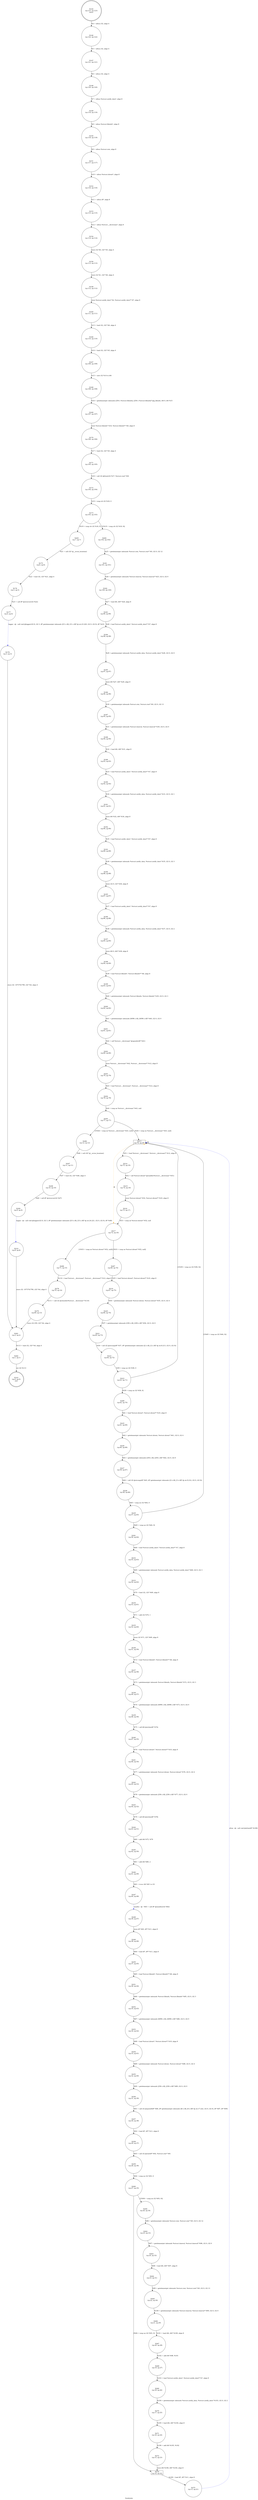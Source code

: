 digraph NotifyInfo {
label="NotifyInfo"
143 [label="N143\n(rp:0, ep:0)\nexit", shape="doublecircle"]
144 [label="N144\n(rp:123, ep:123)\nentry", shape="doublecircle"]
144 -> 146 [label="%4 = alloca i32, align 4"]
146 [label="N146\n(rp:122, ep:122)", shape="circle"]
146 -> 147 [label="%5 = alloca i32, align 4"]
147 [label="N147\n(rp:121, ep:121)", shape="circle"]
147 -> 148 [label="%6 = alloca i32, align 4"]
148 [label="N148\n(rp:120, ep:120)", shape="circle"]
148 -> 149 [label="%7 = alloca %struct.notify_data*, align 8"]
149 [label="N149\n(rp:119, ep:119)", shape="circle"]
149 -> 150 [label="%8 = alloca %struct.fileinfo*, align 8"]
150 [label="N150\n(rp:118, ep:118)", shape="circle"]
150 -> 151 [label="%9 = alloca %struct.stat, align 8"]
151 [label="N151\n(rp:117, ep:117)", shape="circle"]
151 -> 152 [label="%10 = alloca %struct.dirent*, align 8"]
152 [label="N152\n(rp:116, ep:116)", shape="circle"]
152 -> 153 [label="%11 = alloca i8*, align 8"]
153 [label="N153\n(rp:115, ep:115)", shape="circle"]
153 -> 154 [label="%12 = alloca %struct.__dirstream*, align 8"]
154 [label="N154\n(rp:114, ep:114)", shape="circle"]
154 -> 156 [label="store i32 %0, i32* %5, align 4"]
156 [label="N156\n(rp:113, ep:113)", shape="circle"]
156 -> 158 [label="store i32 %1, i32* %6, align 4"]
158 [label="N158\n(rp:112, ep:112)", shape="circle"]
158 -> 160 [label="store %struct.notify_data* %2, %struct.notify_data** %7, align 8"]
160 [label="N160\n(rp:111, ep:111)", shape="circle"]
160 -> 166 [label="%13 = load i32, i32* %6, align 4"]
166 [label="N166\n(rp:110, ep:110)", shape="circle"]
166 -> 167 [label="%14 = load i32, i32* %5, align 4"]
167 [label="N167\n(rp:109, ep:109)", shape="circle"]
167 -> 168 [label="%15 = zext i32 %14 to i64"]
168 [label="N168\n(rp:108, ep:108)", shape="circle"]
168 -> 169 [label="%16 = getelementptr inbounds [256 x %struct.fileinfo], [256 x %struct.fileinfo]* @g_fileinfo, i64 0, i64 %15"]
169 [label="N169\n(rp:107, ep:107)", shape="circle"]
169 -> 170 [label="store %struct.fileinfo* %16, %struct.fileinfo** %8, align 8"]
170 [label="N170\n(rp:106, ep:106)", shape="circle"]
170 -> 171 [label="%17 = load i32, i32* %5, align 4"]
171 [label="N171\n(rp:105, ep:105)", shape="circle"]
171 -> 172 [label="%18 = call i32 @fstat(i32 %17, %struct.stat* %9)"]
172 [label="N172\n(rp:104, ep:104)", shape="circle"]
172 -> 173 [label="%19 = icmp slt i32 %18, 0"]
173 [label="N173\n(rp:103, ep:103)", shape="circle"]
173 -> 283 [label="[%19 = icmp slt i32 %18, 0]"]
173 -> 284 [label="[!(%19 = icmp slt i32 %18, 0)]"]
175 [label="N175\n(rp:6, ep:6)", shape="circle"]
175 -> 176 [label="%22 = load i32, i32* %21, align 4"]
176 [label="N176\n(rp:5, ep:5)", shape="circle"]
176 -> 177 [label="%23 = call i8* @strerror(i32 %22)"]
177 [label="N177\n(rp:4, ep:4)", shape="circle"]
177 -> 178 [label="logger --@-- call void @logger(i32 8, i32 3, i8* getelementptr inbounds ([31 x i8], [31 x i8]* @.str.23.220, i32 0, i32 0), i8* %23)", style="dashed", color="blue"]
178 [label="N178\n(rp:3, ep:3)", shape="circle"]
178 -> 281 [label="store i32 -1073741790, i32* %4, align 4"]
181 [label="N181\n(rp:101, ep:101)", shape="circle"]
181 -> 182 [label="%26 = getelementptr inbounds %struct.timeval, %struct.timeval* %25, i32 0, i32 0"]
182 [label="N182\n(rp:100, ep:100)", shape="circle"]
182 -> 183 [label="%27 = load i64, i64* %26, align 8"]
183 [label="N183\n(rp:99, ep:99)", shape="circle"]
183 -> 184 [label="%28 = load %struct.notify_data*, %struct.notify_data** %7, align 8"]
184 [label="N184\n(rp:98, ep:98)", shape="circle"]
184 -> 185 [label="%29 = getelementptr inbounds %struct.notify_data, %struct.notify_data* %28, i32 0, i32 0"]
185 [label="N185\n(rp:97, ep:97)", shape="circle"]
185 -> 186 [label="store i64 %27, i64* %29, align 8"]
186 [label="N186\n(rp:96, ep:96)", shape="circle"]
186 -> 187 [label="%30 = getelementptr inbounds %struct.stat, %struct.stat* %9, i32 0, i32 13"]
187 [label="N187\n(rp:95, ep:95)", shape="circle"]
187 -> 188 [label="%31 = getelementptr inbounds %struct.timeval, %struct.timeval* %30, i32 0, i32 0"]
188 [label="N188\n(rp:94, ep:94)", shape="circle"]
188 -> 189 [label="%32 = load i64, i64* %31, align 8"]
189 [label="N189\n(rp:93, ep:93)", shape="circle"]
189 -> 190 [label="%33 = load %struct.notify_data*, %struct.notify_data** %7, align 8"]
190 [label="N190\n(rp:92, ep:92)", shape="circle"]
190 -> 191 [label="%34 = getelementptr inbounds %struct.notify_data, %struct.notify_data* %33, i32 0, i32 1"]
191 [label="N191\n(rp:91, ep:91)", shape="circle"]
191 -> 192 [label="store i64 %32, i64* %34, align 8"]
192 [label="N192\n(rp:90, ep:90)", shape="circle"]
192 -> 193 [label="%35 = load %struct.notify_data*, %struct.notify_data** %7, align 8"]
193 [label="N193\n(rp:89, ep:89)", shape="circle"]
193 -> 194 [label="%36 = getelementptr inbounds %struct.notify_data, %struct.notify_data* %35, i32 0, i32 3"]
194 [label="N194\n(rp:88, ep:88)", shape="circle"]
194 -> 195 [label="store i32 0, i32* %36, align 8"]
195 [label="N195\n(rp:87, ep:87)", shape="circle"]
195 -> 196 [label="%37 = load %struct.notify_data*, %struct.notify_data** %7, align 8"]
196 [label="N196\n(rp:86, ep:86)", shape="circle"]
196 -> 197 [label="%38 = getelementptr inbounds %struct.notify_data, %struct.notify_data* %37, i32 0, i32 2"]
197 [label="N197\n(rp:85, ep:85)", shape="circle"]
197 -> 198 [label="store i64 0, i64* %38, align 8"]
198 [label="N198\n(rp:84, ep:84)", shape="circle"]
198 -> 199 [label="%39 = load %struct.fileinfo*, %struct.fileinfo** %8, align 8"]
199 [label="N199\n(rp:83, ep:83)", shape="circle"]
199 -> 200 [label="%40 = getelementptr inbounds %struct.fileinfo, %struct.fileinfo* %39, i32 0, i32 3"]
200 [label="N200\n(rp:82, ep:82)", shape="circle"]
200 -> 201 [label="%41 = getelementptr inbounds [4096 x i8], [4096 x i8]* %40, i32 0, i32 0"]
201 [label="N201\n(rp:81, ep:81)", shape="circle"]
201 -> 202 [label="%42 = call %struct.__dirstream* @opendir(i8* %41)"]
202 [label="N202\n(rp:80, ep:80)", shape="circle"]
202 -> 203 [label="store %struct.__dirstream* %42, %struct.__dirstream** %12, align 8"]
203 [label="N203\n(rp:79, ep:79)", shape="circle"]
203 -> 204 [label="%43 = load %struct.__dirstream*, %struct.__dirstream** %12, align 8"]
204 [label="N204\n(rp:78, ep:78)", shape="circle"]
204 -> 205 [label="%44 = icmp ne %struct.__dirstream* %43, null"]
205 [label="N205\n(rp:77, ep:77)", shape="circle"]
205 -> 286 [label="[!(%44 = icmp ne %struct.__dirstream* %43, null)]"]
205 -> 213 [label="[%44 = icmp ne %struct.__dirstream* %43, null]"]
207 [label="N207\n(rp:11, ep:11)", shape="circle"]
207 -> 208 [label="%47 = load i32, i32* %46, align 4"]
208 [label="N208\n(rp:10, ep:10)", shape="circle"]
208 -> 209 [label="%48 = call i8* @strerror(i32 %47)"]
209 [label="N209\n(rp:9, ep:9)", shape="circle"]
209 -> 210 [label="logger --@-- call void @logger(i32 8, i32 3, i8* getelementptr inbounds ([33 x i8], [33 x i8]* @.str.24.221, i32 0, i32 0), i8* %48)", style="dashed", color="blue"]
210 [label="N210\n(rp:8, ep:8)", shape="circle"]
210 -> 281 [label="store i32 -1073741790, i32* %4, align 4"]
213 [label="N213\n(rp:76, ep:20)", shape="box"]
213 -> 214 [label="%51 = load %struct.__dirstream*, %struct.__dirstream** %12, align 8"]
213 -> 213 [label="@", style="dashed", color="orange"]
213 -> 217 [label="@", style="dashed", color="orange"]
214 [label="N214\n(rp:75, ep:19)", shape="circle"]
214 -> 215 [label="%52 = call %struct.dirent* @readdir(%struct.__dirstream* %51)"]
215 [label="N215\n(rp:74, ep:18)", shape="circle"]
215 -> 216 [label="store %struct.dirent* %52, %struct.dirent** %10, align 8"]
216 [label="N216\n(rp:73, ep:17)", shape="circle"]
216 -> 217 [label="%53 = icmp ne %struct.dirent* %52, null"]
217 [label="N217\n(rp:72, ep:16)", shape="circle"]
217 -> 287 [label="[%53 = icmp ne %struct.dirent* %52, null]"]
217 -> 288 [label="[!(%53 = icmp ne %struct.dirent* %52, null)]"]
219 [label="N219\n(rp:67, ep:75)", shape="circle"]
219 -> 220 [label="%56 = getelementptr inbounds %struct.dirent, %struct.dirent* %55, i32 0, i32 4"]
220 [label="N220\n(rp:66, ep:74)", shape="circle"]
220 -> 221 [label="%57 = getelementptr inbounds [256 x i8], [256 x i8]* %56, i32 0, i32 0"]
221 [label="N221\n(rp:65, ep:73)", shape="circle"]
221 -> 222 [label="%58 = call i32 @strcmp(i8* %57, i8* getelementptr inbounds ([2 x i8], [2 x i8]* @.str.8.213, i32 0, i32 0))"]
222 [label="N222\n(rp:64, ep:72)", shape="circle"]
222 -> 223 [label="%59 = icmp ne i32 %58, 0"]
223 [label="N223\n(rp:63, ep:71)", shape="circle"]
223 -> 289 [label="[%59 = icmp ne i32 %58, 0]"]
223 -> 213 [label="[!(%59 = icmp ne i32 %58, 0)]"]
225 [label="N225\n(rp:61, ep:69)", shape="circle"]
225 -> 226 [label="%62 = getelementptr inbounds %struct.dirent, %struct.dirent* %61, i32 0, i32 4"]
226 [label="N226\n(rp:60, ep:68)", shape="circle"]
226 -> 227 [label="%63 = getelementptr inbounds [256 x i8], [256 x i8]* %62, i32 0, i32 0"]
227 [label="N227\n(rp:59, ep:67)", shape="circle"]
227 -> 228 [label="%64 = call i32 @strcmp(i8* %63, i8* getelementptr inbounds ([3 x i8], [3 x i8]* @.str.9.214, i32 0, i32 0))"]
228 [label="N228\n(rp:58, ep:66)", shape="circle"]
228 -> 229 [label="%65 = icmp ne i32 %64, 0"]
229 [label="N229\n(rp:57, ep:65)", shape="circle"]
229 -> 291 [label="[%65 = icmp ne i32 %64, 0]"]
229 -> 213 [label="[!(%65 = icmp ne i32 %64, 0)]"]
232 [label="N232\n(rp:55, ep:63)", shape="circle"]
232 -> 233 [label="%69 = getelementptr inbounds %struct.notify_data, %struct.notify_data* %68, i32 0, i32 3"]
233 [label="N233\n(rp:54, ep:62)", shape="circle"]
233 -> 234 [label="%70 = load i32, i32* %69, align 8"]
234 [label="N234\n(rp:53, ep:61)", shape="circle"]
234 -> 235 [label="%71 = add i32 %70, 1"]
235 [label="N235\n(rp:52, ep:60)", shape="circle"]
235 -> 236 [label="store i32 %71, i32* %69, align 8"]
236 [label="N236\n(rp:51, ep:59)", shape="circle"]
236 -> 237 [label="%72 = load %struct.fileinfo*, %struct.fileinfo** %8, align 8"]
237 [label="N237\n(rp:50, ep:58)", shape="circle"]
237 -> 238 [label="%73 = getelementptr inbounds %struct.fileinfo, %struct.fileinfo* %72, i32 0, i32 3"]
238 [label="N238\n(rp:49, ep:57)", shape="circle"]
238 -> 239 [label="%74 = getelementptr inbounds [4096 x i8], [4096 x i8]* %73, i32 0, i32 0"]
239 [label="N239\n(rp:48, ep:56)", shape="circle"]
239 -> 240 [label="%75 = call i64 @strlen(i8* %74)"]
240 [label="N240\n(rp:47, ep:55)", shape="circle"]
240 -> 241 [label="%76 = load %struct.dirent*, %struct.dirent** %10, align 8"]
241 [label="N241\n(rp:46, ep:54)", shape="circle"]
241 -> 242 [label="%77 = getelementptr inbounds %struct.dirent, %struct.dirent* %76, i32 0, i32 4"]
242 [label="N242\n(rp:45, ep:53)", shape="circle"]
242 -> 243 [label="%78 = getelementptr inbounds [256 x i8], [256 x i8]* %77, i32 0, i32 0"]
243 [label="N243\n(rp:44, ep:52)", shape="circle"]
243 -> 244 [label="%79 = call i64 @strlen(i8* %78)"]
244 [label="N244\n(rp:43, ep:51)", shape="circle"]
244 -> 245 [label="%80 = add i64 %75, %79"]
245 [label="N245\n(rp:42, ep:50)", shape="circle"]
245 -> 246 [label="%81 = add i64 %80, 2"]
246 [label="N246\n(rp:41, ep:49)", shape="circle"]
246 -> 247 [label="%82 = trunc i64 %81 to i32"]
247 [label="N247\n(rp:40, ep:48)", shape="circle"]
247 -> 248 [label="xmalloc --@-- %83 = call i8* @xmalloc(i32 %82)", style="dashed", color="blue"]
248 [label="N248\n(rp:39, ep:47)", shape="circle"]
248 -> 249 [label="store i8* %83, i8** %11, align 8"]
249 [label="N249\n(rp:38, ep:46)", shape="circle"]
249 -> 250 [label="%84 = load i8*, i8** %11, align 8"]
250 [label="N250\n(rp:37, ep:45)", shape="circle"]
250 -> 251 [label="%85 = load %struct.fileinfo*, %struct.fileinfo** %8, align 8"]
251 [label="N251\n(rp:36, ep:44)", shape="circle"]
251 -> 252 [label="%86 = getelementptr inbounds %struct.fileinfo, %struct.fileinfo* %85, i32 0, i32 3"]
252 [label="N252\n(rp:35, ep:43)", shape="circle"]
252 -> 253 [label="%87 = getelementptr inbounds [4096 x i8], [4096 x i8]* %86, i32 0, i32 0"]
253 [label="N253\n(rp:34, ep:42)", shape="circle"]
253 -> 254 [label="%88 = load %struct.dirent*, %struct.dirent** %10, align 8"]
254 [label="N254\n(rp:33, ep:41)", shape="circle"]
254 -> 255 [label="%89 = getelementptr inbounds %struct.dirent, %struct.dirent* %88, i32 0, i32 4"]
255 [label="N255\n(rp:32, ep:40)", shape="circle"]
255 -> 256 [label="%90 = getelementptr inbounds [256 x i8], [256 x i8]* %89, i32 0, i32 0"]
256 [label="N256\n(rp:31, ep:39)", shape="circle"]
256 -> 257 [label="%91 = call i32 @sprintf(i8* %84, i8* getelementptr inbounds ([6 x i8], [6 x i8]* @.str.17.222, i32 0, i32 0), i8* %87, i8* %90)"]
257 [label="N257\n(rp:30, ep:38)", shape="circle"]
257 -> 258 [label="%92 = load i8*, i8** %11, align 8"]
258 [label="N258\n(rp:29, ep:37)", shape="circle"]
258 -> 259 [label="%93 = call i32 @stat(i8* %92, %struct.stat* %9)"]
259 [label="N259\n(rp:28, ep:36)", shape="circle"]
259 -> 260 [label="%94 = icmp ne i32 %93, 0"]
260 [label="N260\n(rp:27, ep:35)", shape="circle"]
260 -> 294 [label="[!(%94 = icmp ne i32 %93, 0)]"]
260 -> 274 [label="[%94 = icmp ne i32 %93, 0]"]
262 [label="N262\n(rp:25, ep:33)", shape="circle"]
262 -> 263 [label="%97 = getelementptr inbounds %struct.timeval, %struct.timeval* %96, i32 0, i32 0"]
263 [label="N263\n(rp:24, ep:32)", shape="circle"]
263 -> 264 [label="%98 = load i64, i64* %97, align 8"]
264 [label="N264\n(rp:23, ep:31)", shape="circle"]
264 -> 265 [label="%99 = getelementptr inbounds %struct.stat, %struct.stat* %9, i32 0, i32 13"]
265 [label="N265\n(rp:22, ep:30)", shape="circle"]
265 -> 266 [label="%100 = getelementptr inbounds %struct.timeval, %struct.timeval* %99, i32 0, i32 0"]
266 [label="N266\n(rp:21, ep:29)", shape="circle"]
266 -> 267 [label="%101 = load i64, i64* %100, align 8"]
267 [label="N267\n(rp:20, ep:28)", shape="circle"]
267 -> 268 [label="%102 = add i64 %98, %101"]
268 [label="N268\n(rp:19, ep:27)", shape="circle"]
268 -> 269 [label="%103 = load %struct.notify_data*, %struct.notify_data** %7, align 8"]
269 [label="N269\n(rp:18, ep:26)", shape="circle"]
269 -> 270 [label="%104 = getelementptr inbounds %struct.notify_data, %struct.notify_data* %103, i32 0, i32 2"]
270 [label="N270\n(rp:17, ep:25)", shape="circle"]
270 -> 271 [label="%105 = load i64, i64* %104, align 8"]
271 [label="N271\n(rp:16, ep:24)", shape="circle"]
271 -> 272 [label="%106 = add i64 %105, %102"]
272 [label="N272\n(rp:15, ep:23)", shape="circle"]
272 -> 274 [label="store i64 %106, i64* %104, align 8"]
274 [label="N274\n(rp:14, ep:22)", shape="box"]
274 -> 275 [label="%108 = load i8*, i8** %11, align 8"]
275 [label="N275\n(rp:13, ep:21)", shape="circle"]
275 -> 213 [label="xfree --@-- call void @xfree(i8* %108)", style="dashed", color="blue"]
278 [label="N278\n(rp:70, ep:14)", shape="circle"]
278 -> 279 [label="%111 = call i32 @closedir(%struct.__dirstream* %110)"]
279 [label="N279\n(rp:69, ep:13)", shape="circle"]
279 -> 281 [label="store i32 259, i32* %4, align 4"]
281 [label="N281\n(rp:2, ep:2)", shape="circle"]
281 -> 282 [label="%113 = load i32, i32* %4, align 4"]
282 [label="N282\n(rp:1, ep:1)", shape="circle"]
282 -> 143 [label="ret i32 %113"]
283 [label="N283\n(rp:7, ep:7)", shape="circle"]
283 -> 175 [label="%21 = call i32* @__errno_location()"]
284 [label="N284\n(rp:102, ep:102)", shape="circle"]
284 -> 181 [label="%25 = getelementptr inbounds %struct.stat, %struct.stat* %9, i32 0, i32 12"]
286 [label="N286\n(rp:12, ep:12)", shape="circle"]
286 -> 207 [label="%46 = call i32* @__errno_location()"]
287 [label="N287\n(rp:68, ep:76)", shape="circle"]
287 -> 219 [label="%55 = load %struct.dirent*, %struct.dirent** %10, align 8"]
288 [label="N288\n(rp:71, ep:15)", shape="circle"]
288 -> 278 [label="%110 = load %struct.__dirstream*, %struct.__dirstream** %12, align 8"]
289 [label="N289\n(rp:62, ep:70)", shape="circle"]
289 -> 225 [label="%61 = load %struct.dirent*, %struct.dirent** %10, align 8"]
291 [label="N291\n(rp:56, ep:64)", shape="circle"]
291 -> 232 [label="%68 = load %struct.notify_data*, %struct.notify_data** %7, align 8"]
294 [label="N294\n(rp:26, ep:34)", shape="circle"]
294 -> 262 [label="%96 = getelementptr inbounds %struct.stat, %struct.stat* %9, i32 0, i32 12"]
}
